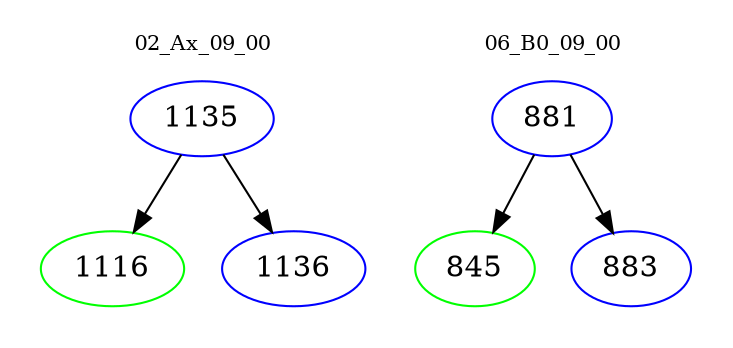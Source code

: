 digraph{
subgraph cluster_0 {
color = white
label = "02_Ax_09_00";
fontsize=10;
T0_1135 [label="1135", color="blue"]
T0_1135 -> T0_1116 [color="black"]
T0_1116 [label="1116", color="green"]
T0_1135 -> T0_1136 [color="black"]
T0_1136 [label="1136", color="blue"]
}
subgraph cluster_1 {
color = white
label = "06_B0_09_00";
fontsize=10;
T1_881 [label="881", color="blue"]
T1_881 -> T1_845 [color="black"]
T1_845 [label="845", color="green"]
T1_881 -> T1_883 [color="black"]
T1_883 [label="883", color="blue"]
}
}
